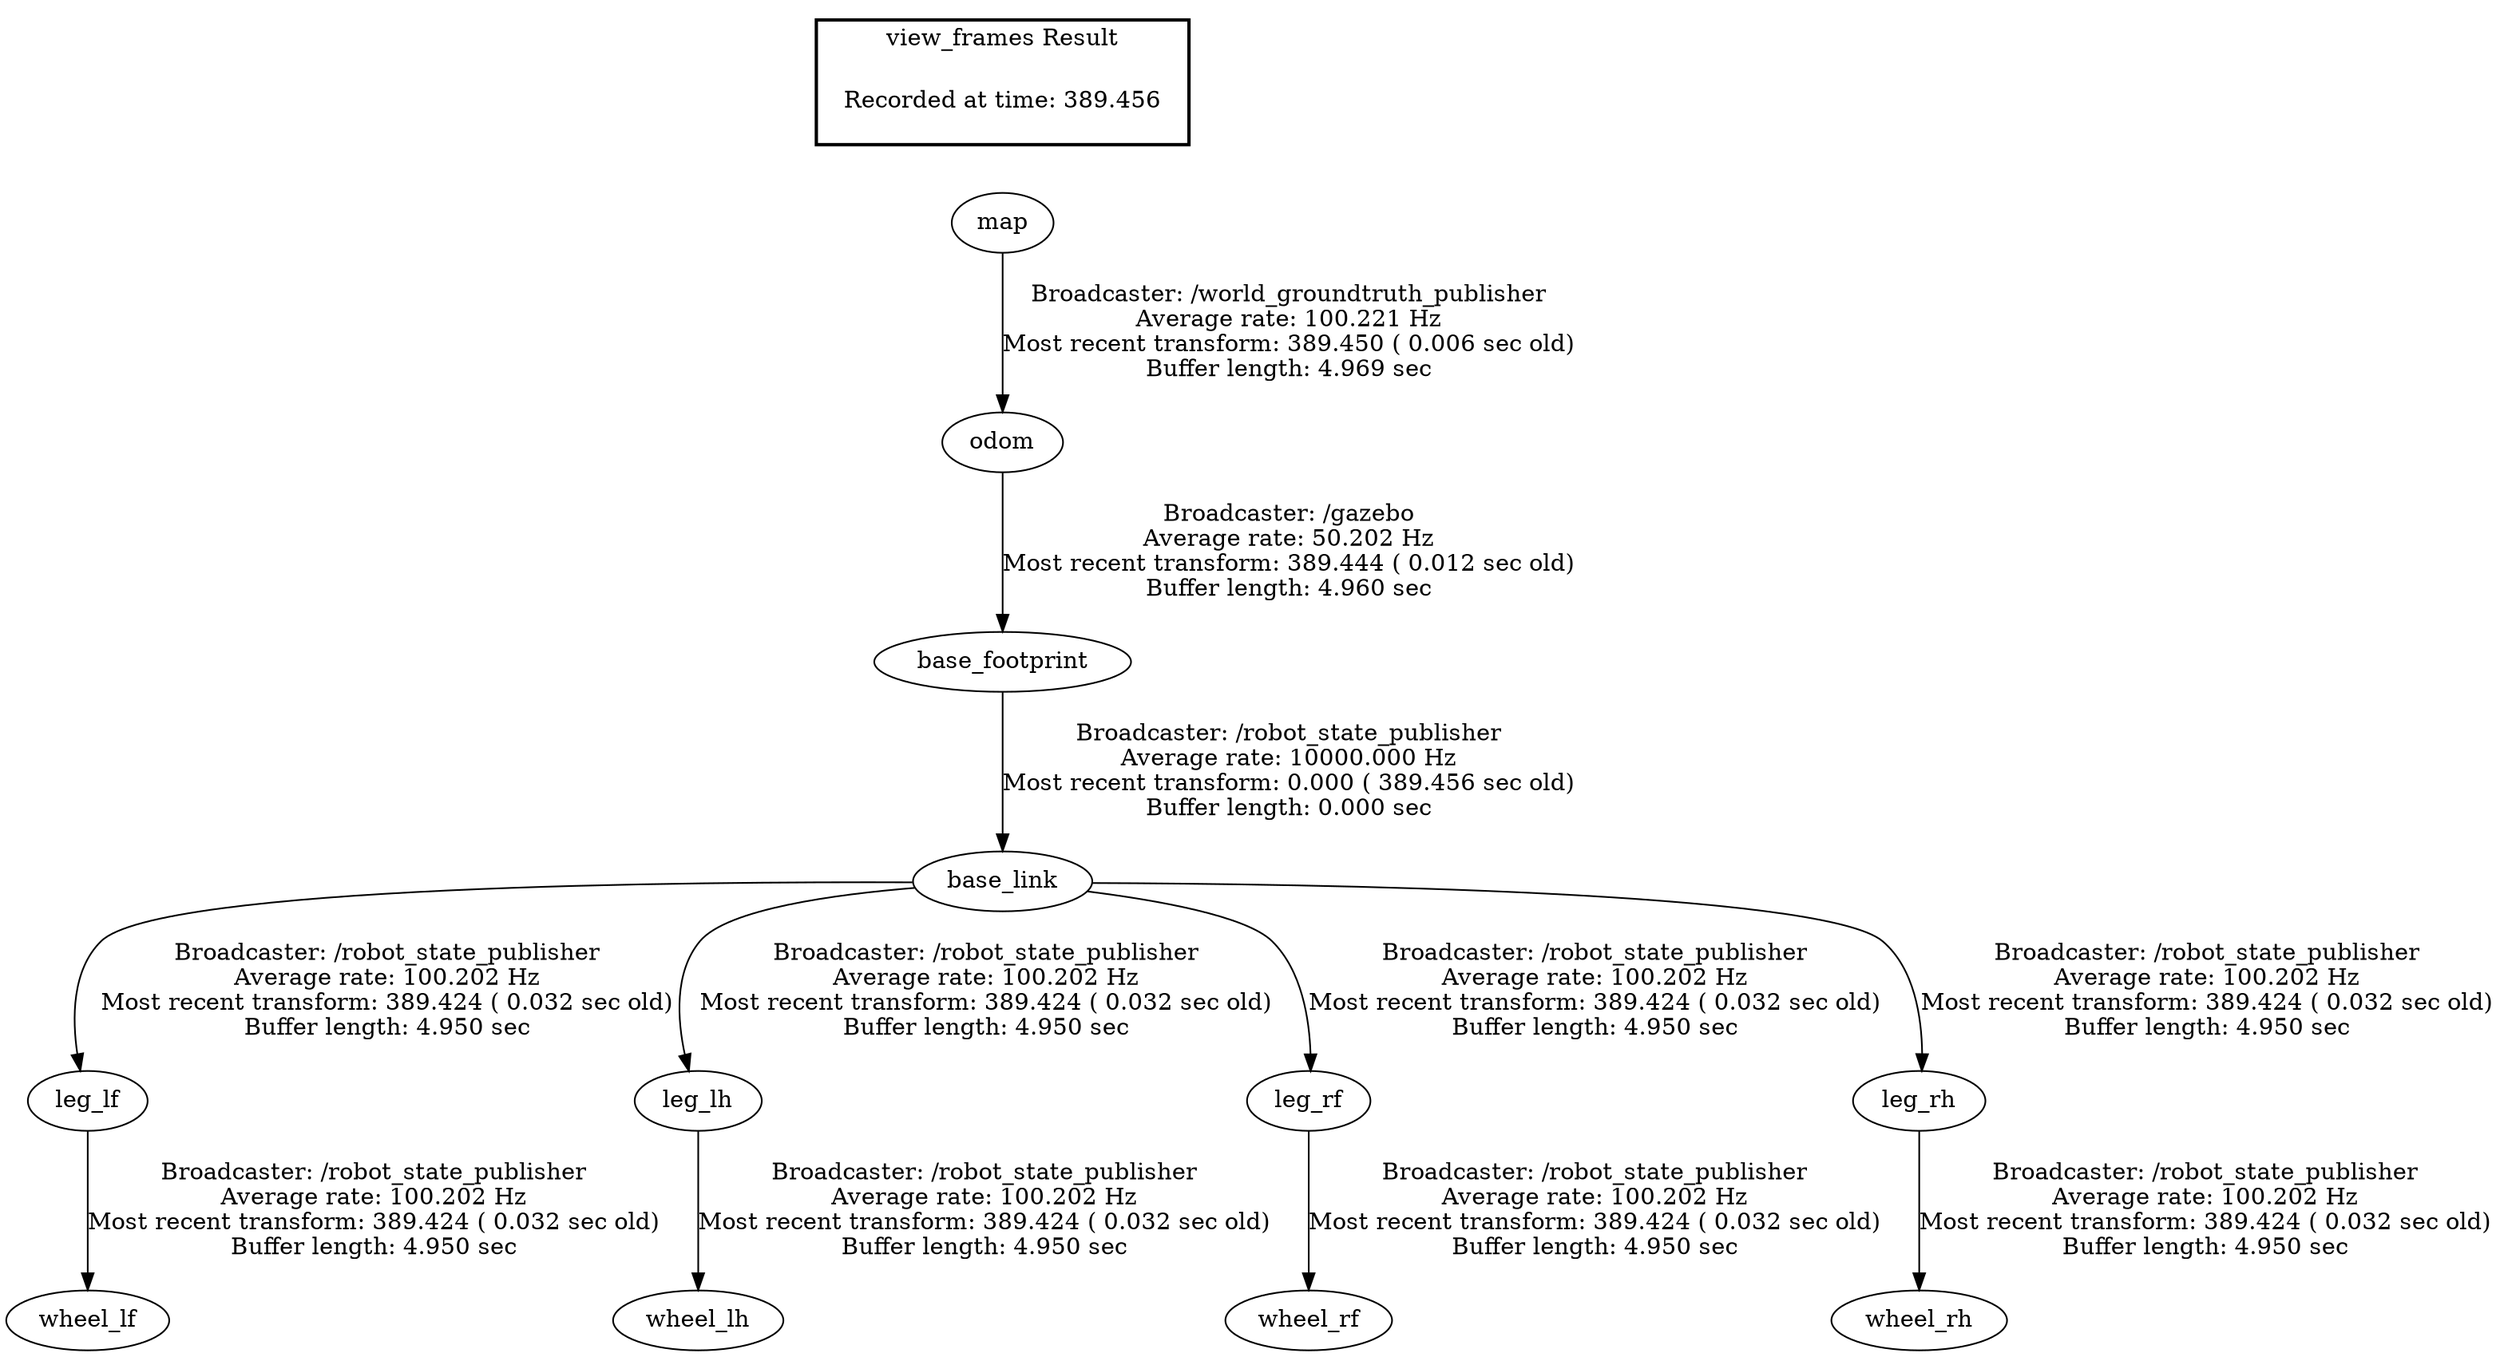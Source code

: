 digraph G {
"base_link" -> "leg_lf"[label="Broadcaster: /robot_state_publisher\nAverage rate: 100.202 Hz\nMost recent transform: 389.424 ( 0.032 sec old)\nBuffer length: 4.950 sec\n"];
"base_footprint" -> "base_link"[label="Broadcaster: /robot_state_publisher\nAverage rate: 10000.000 Hz\nMost recent transform: 0.000 ( 389.456 sec old)\nBuffer length: 0.000 sec\n"];
"base_link" -> "leg_lh"[label="Broadcaster: /robot_state_publisher\nAverage rate: 100.202 Hz\nMost recent transform: 389.424 ( 0.032 sec old)\nBuffer length: 4.950 sec\n"];
"base_link" -> "leg_rf"[label="Broadcaster: /robot_state_publisher\nAverage rate: 100.202 Hz\nMost recent transform: 389.424 ( 0.032 sec old)\nBuffer length: 4.950 sec\n"];
"base_link" -> "leg_rh"[label="Broadcaster: /robot_state_publisher\nAverage rate: 100.202 Hz\nMost recent transform: 389.424 ( 0.032 sec old)\nBuffer length: 4.950 sec\n"];
"leg_lf" -> "wheel_lf"[label="Broadcaster: /robot_state_publisher\nAverage rate: 100.202 Hz\nMost recent transform: 389.424 ( 0.032 sec old)\nBuffer length: 4.950 sec\n"];
"leg_lh" -> "wheel_lh"[label="Broadcaster: /robot_state_publisher\nAverage rate: 100.202 Hz\nMost recent transform: 389.424 ( 0.032 sec old)\nBuffer length: 4.950 sec\n"];
"leg_rf" -> "wheel_rf"[label="Broadcaster: /robot_state_publisher\nAverage rate: 100.202 Hz\nMost recent transform: 389.424 ( 0.032 sec old)\nBuffer length: 4.950 sec\n"];
"leg_rh" -> "wheel_rh"[label="Broadcaster: /robot_state_publisher\nAverage rate: 100.202 Hz\nMost recent transform: 389.424 ( 0.032 sec old)\nBuffer length: 4.950 sec\n"];
"odom" -> "base_footprint"[label="Broadcaster: /gazebo\nAverage rate: 50.202 Hz\nMost recent transform: 389.444 ( 0.012 sec old)\nBuffer length: 4.960 sec\n"];
"map" -> "odom"[label="Broadcaster: /world_groundtruth_publisher\nAverage rate: 100.221 Hz\nMost recent transform: 389.450 ( 0.006 sec old)\nBuffer length: 4.969 sec\n"];
edge [style=invis];
 subgraph cluster_legend { style=bold; color=black; label ="view_frames Result";
"Recorded at time: 389.456"[ shape=plaintext ] ;
 }->"map";
}